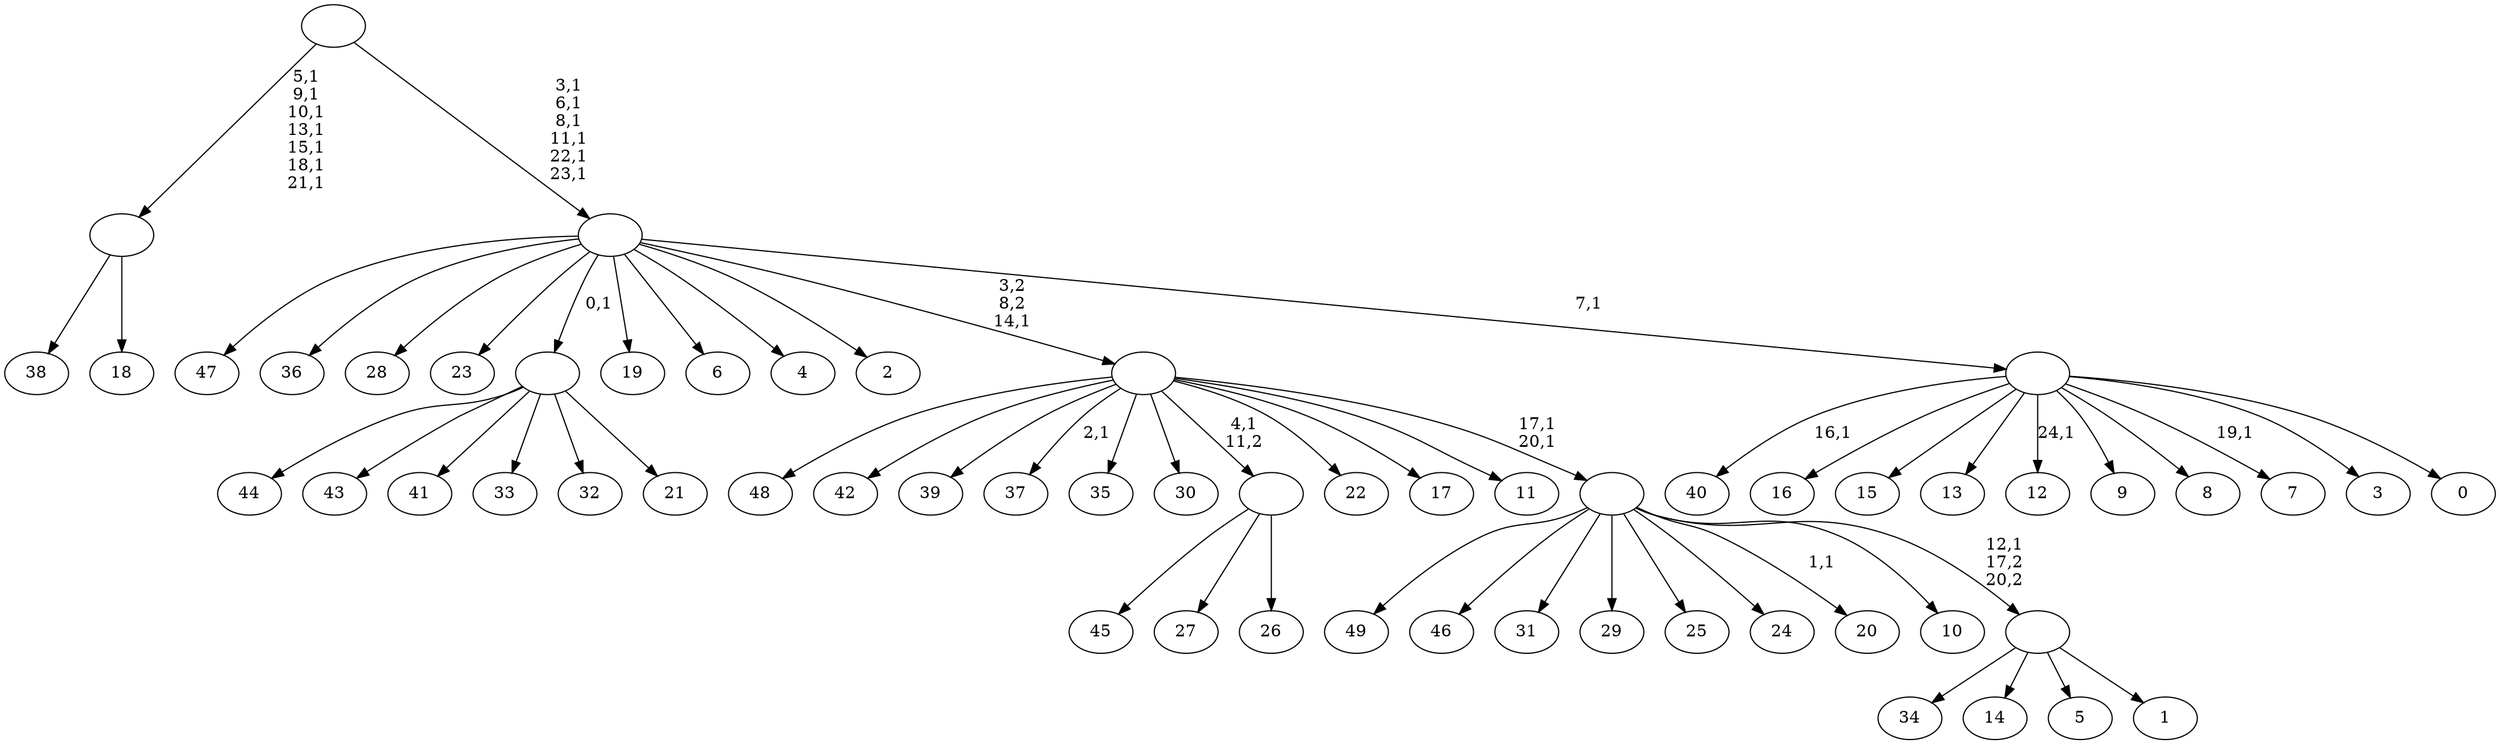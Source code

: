 digraph T {
	75 [label="49"]
	74 [label="48"]
	73 [label="47"]
	72 [label="46"]
	71 [label="45"]
	70 [label="44"]
	69 [label="43"]
	68 [label="42"]
	67 [label="41"]
	66 [label="40"]
	64 [label="39"]
	63 [label="38"]
	62 [label="37"]
	60 [label="36"]
	59 [label="35"]
	58 [label="34"]
	57 [label="33"]
	56 [label="32"]
	55 [label="31"]
	54 [label="30"]
	53 [label="29"]
	52 [label="28"]
	51 [label="27"]
	50 [label="26"]
	49 [label=""]
	48 [label="25"]
	47 [label="24"]
	46 [label="23"]
	45 [label="22"]
	44 [label="21"]
	43 [label=""]
	42 [label="20"]
	40 [label="19"]
	39 [label="18"]
	38 [label=""]
	31 [label="17"]
	30 [label="16"]
	29 [label="15"]
	28 [label="14"]
	27 [label="13"]
	26 [label="12"]
	24 [label="11"]
	23 [label="10"]
	22 [label="9"]
	21 [label="8"]
	20 [label="7"]
	18 [label="6"]
	17 [label="5"]
	16 [label="4"]
	15 [label="3"]
	14 [label="2"]
	13 [label="1"]
	12 [label=""]
	11 [label=""]
	9 [label=""]
	8 [label="0"]
	7 [label=""]
	6 [label=""]
	0 [label=""]
	49 -> 71 [label=""]
	49 -> 51 [label=""]
	49 -> 50 [label=""]
	43 -> 70 [label=""]
	43 -> 69 [label=""]
	43 -> 67 [label=""]
	43 -> 57 [label=""]
	43 -> 56 [label=""]
	43 -> 44 [label=""]
	38 -> 63 [label=""]
	38 -> 39 [label=""]
	12 -> 58 [label=""]
	12 -> 28 [label=""]
	12 -> 17 [label=""]
	12 -> 13 [label=""]
	11 -> 42 [label="1,1"]
	11 -> 75 [label=""]
	11 -> 72 [label=""]
	11 -> 55 [label=""]
	11 -> 53 [label=""]
	11 -> 48 [label=""]
	11 -> 47 [label=""]
	11 -> 23 [label=""]
	11 -> 12 [label="12,1\n17,2\n20,2"]
	9 -> 11 [label="17,1\n20,1"]
	9 -> 62 [label="2,1"]
	9 -> 74 [label=""]
	9 -> 68 [label=""]
	9 -> 64 [label=""]
	9 -> 59 [label=""]
	9 -> 54 [label=""]
	9 -> 49 [label="4,1\n11,2"]
	9 -> 45 [label=""]
	9 -> 31 [label=""]
	9 -> 24 [label=""]
	7 -> 20 [label="19,1"]
	7 -> 26 [label="24,1"]
	7 -> 66 [label="16,1"]
	7 -> 30 [label=""]
	7 -> 29 [label=""]
	7 -> 27 [label=""]
	7 -> 22 [label=""]
	7 -> 21 [label=""]
	7 -> 15 [label=""]
	7 -> 8 [label=""]
	6 -> 73 [label=""]
	6 -> 60 [label=""]
	6 -> 52 [label=""]
	6 -> 46 [label=""]
	6 -> 43 [label="0,1"]
	6 -> 40 [label=""]
	6 -> 18 [label=""]
	6 -> 16 [label=""]
	6 -> 14 [label=""]
	6 -> 9 [label="3,2\n8,2\n14,1"]
	6 -> 7 [label="7,1"]
	0 -> 6 [label="3,1\n6,1\n8,1\n11,1\n22,1\n23,1"]
	0 -> 38 [label="5,1\n9,1\n10,1\n13,1\n15,1\n18,1\n21,1"]
}
